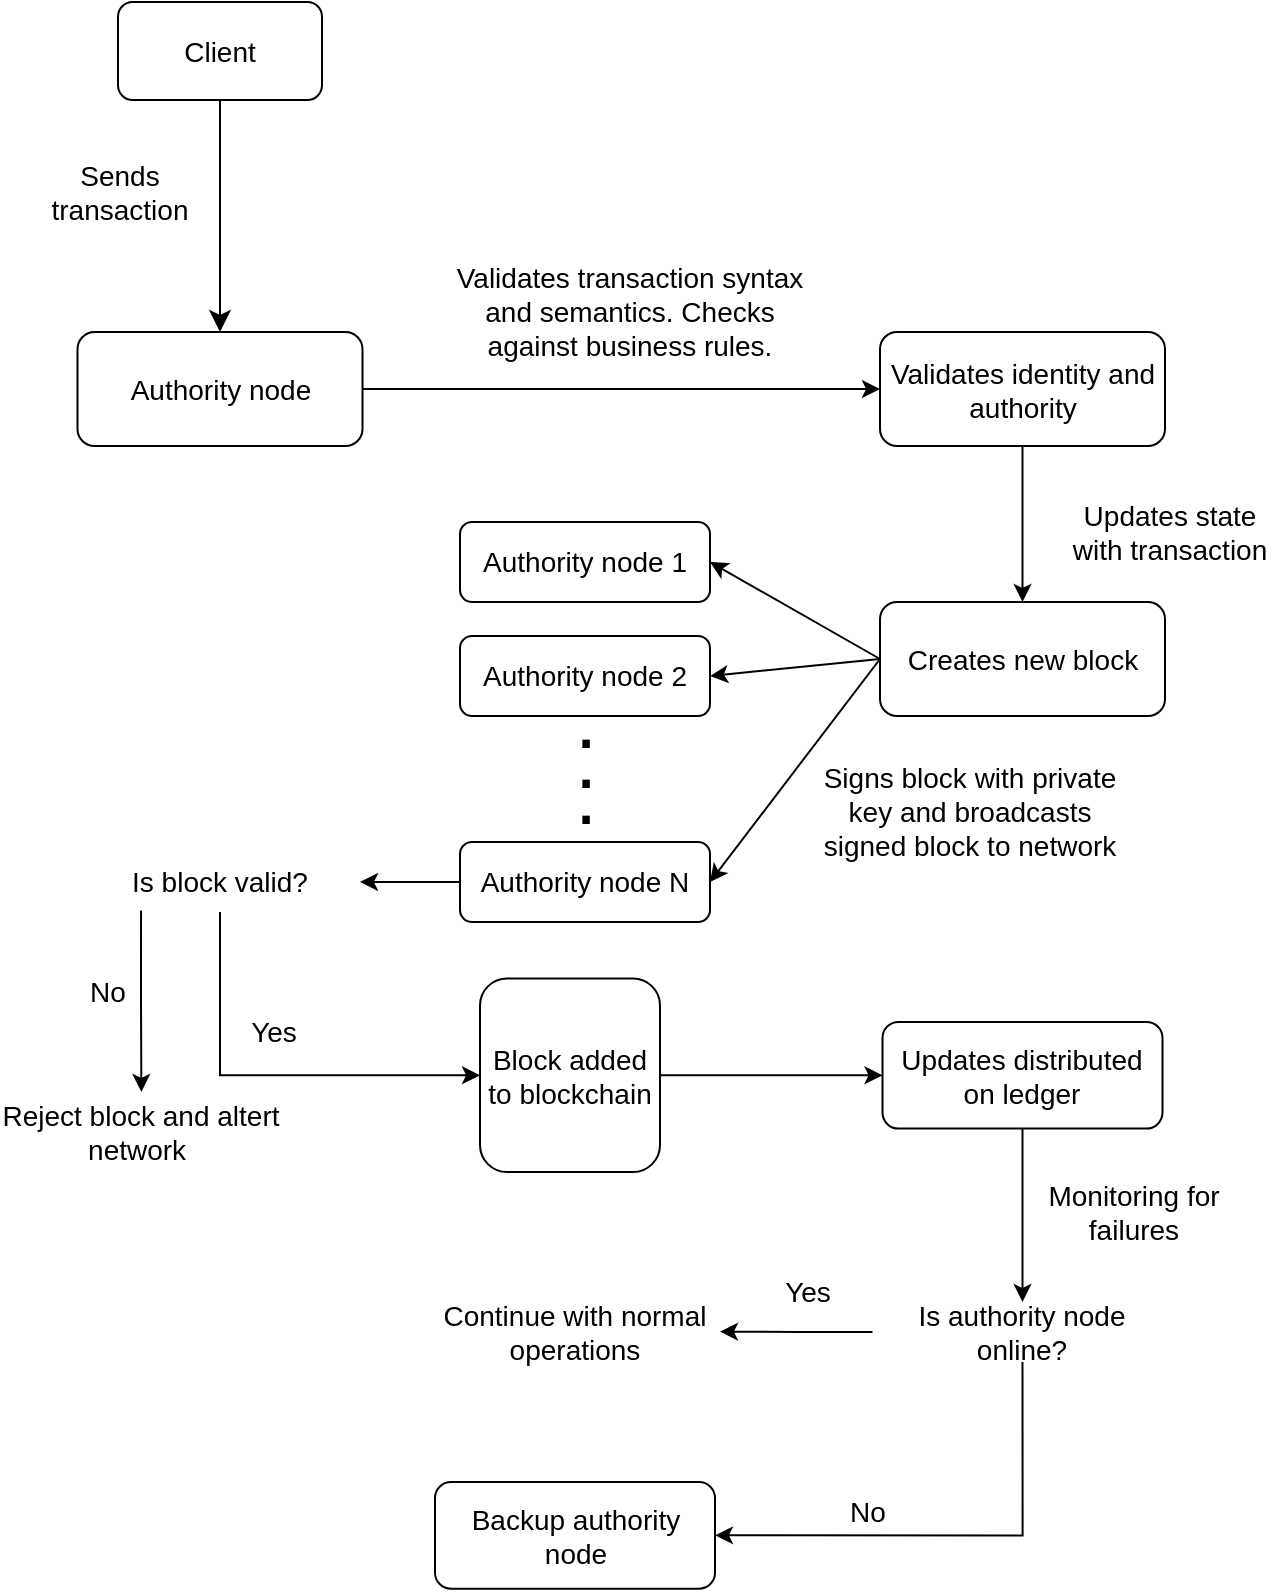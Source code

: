 <mxfile version="24.9.1">
  <diagram name="Página-1" id="JUC5Op8LKVZEDe6p3GAk">
    <mxGraphModel dx="1530" dy="976" grid="1" gridSize="10" guides="1" tooltips="1" connect="1" arrows="1" fold="1" page="1" pageScale="1" pageWidth="827" pageHeight="1169" math="0" shadow="0">
      <root>
        <mxCell id="0" />
        <mxCell id="1" parent="0" />
        <mxCell id="Wsu2dBDzwpKaiLWRd72R-1" style="edgeStyle=none;curved=1;rounded=0;orthogonalLoop=1;jettySize=auto;html=1;exitX=0.5;exitY=1;exitDx=0;exitDy=0;fontSize=12;startSize=8;endSize=8;" edge="1" parent="1" source="Wsu2dBDzwpKaiLWRd72R-2" target="Wsu2dBDzwpKaiLWRd72R-3">
          <mxGeometry relative="1" as="geometry" />
        </mxCell>
        <mxCell id="Wsu2dBDzwpKaiLWRd72R-2" value="&lt;font style=&quot;font-size: 14px;&quot;&gt;Client&lt;/font&gt;" style="rounded=1;whiteSpace=wrap;html=1;" vertex="1" parent="1">
          <mxGeometry x="99" y="20" width="102" height="49" as="geometry" />
        </mxCell>
        <mxCell id="Wsu2dBDzwpKaiLWRd72R-6" style="edgeStyle=orthogonalEdgeStyle;rounded=0;orthogonalLoop=1;jettySize=auto;html=1;exitX=1;exitY=0.5;exitDx=0;exitDy=0;" edge="1" parent="1" source="Wsu2dBDzwpKaiLWRd72R-3" target="Wsu2dBDzwpKaiLWRd72R-5">
          <mxGeometry relative="1" as="geometry" />
        </mxCell>
        <mxCell id="Wsu2dBDzwpKaiLWRd72R-3" value="&lt;font style=&quot;font-size: 14px;&quot;&gt;Authority node&lt;/font&gt;" style="rounded=1;whiteSpace=wrap;html=1;" vertex="1" parent="1">
          <mxGeometry x="78.75" y="185" width="142.5" height="57" as="geometry" />
        </mxCell>
        <mxCell id="Wsu2dBDzwpKaiLWRd72R-4" value="&lt;font&gt;Sends transaction&lt;/font&gt;" style="text;strokeColor=none;fillColor=none;html=1;align=center;verticalAlign=middle;whiteSpace=wrap;rounded=0;fontSize=14;" vertex="1" parent="1">
          <mxGeometry x="50" y="100" width="100" height="30" as="geometry" />
        </mxCell>
        <mxCell id="Wsu2dBDzwpKaiLWRd72R-10" style="edgeStyle=orthogonalEdgeStyle;rounded=0;orthogonalLoop=1;jettySize=auto;html=1;exitX=0.5;exitY=1;exitDx=0;exitDy=0;entryX=0.5;entryY=0;entryDx=0;entryDy=0;" edge="1" parent="1" source="Wsu2dBDzwpKaiLWRd72R-5" target="Wsu2dBDzwpKaiLWRd72R-9">
          <mxGeometry relative="1" as="geometry" />
        </mxCell>
        <mxCell id="Wsu2dBDzwpKaiLWRd72R-5" value="&lt;font style=&quot;font-size: 14px;&quot;&gt;Validates identity and authority&lt;/font&gt;" style="rounded=1;whiteSpace=wrap;html=1;" vertex="1" parent="1">
          <mxGeometry x="480" y="185" width="142.5" height="57" as="geometry" />
        </mxCell>
        <mxCell id="Wsu2dBDzwpKaiLWRd72R-8" value="&lt;font&gt;Validates transaction syntax and semantics. Checks against business rules.&lt;/font&gt;" style="text;strokeColor=none;fillColor=none;html=1;align=center;verticalAlign=middle;whiteSpace=wrap;rounded=0;fontSize=14;" vertex="1" parent="1">
          <mxGeometry x="260" y="160" width="190" height="30" as="geometry" />
        </mxCell>
        <mxCell id="Wsu2dBDzwpKaiLWRd72R-19" style="rounded=0;orthogonalLoop=1;jettySize=auto;html=1;exitX=0;exitY=0.5;exitDx=0;exitDy=0;entryX=1;entryY=0.5;entryDx=0;entryDy=0;" edge="1" parent="1" source="Wsu2dBDzwpKaiLWRd72R-9" target="Wsu2dBDzwpKaiLWRd72R-12">
          <mxGeometry relative="1" as="geometry" />
        </mxCell>
        <mxCell id="Wsu2dBDzwpKaiLWRd72R-20" style="rounded=0;orthogonalLoop=1;jettySize=auto;html=1;exitX=0;exitY=0.5;exitDx=0;exitDy=0;entryX=1;entryY=0.5;entryDx=0;entryDy=0;" edge="1" parent="1" source="Wsu2dBDzwpKaiLWRd72R-9" target="Wsu2dBDzwpKaiLWRd72R-13">
          <mxGeometry relative="1" as="geometry" />
        </mxCell>
        <mxCell id="Wsu2dBDzwpKaiLWRd72R-21" style="rounded=0;orthogonalLoop=1;jettySize=auto;html=1;exitX=0;exitY=0.5;exitDx=0;exitDy=0;entryX=1;entryY=0.5;entryDx=0;entryDy=0;" edge="1" parent="1" source="Wsu2dBDzwpKaiLWRd72R-9" target="Wsu2dBDzwpKaiLWRd72R-14">
          <mxGeometry relative="1" as="geometry" />
        </mxCell>
        <mxCell id="Wsu2dBDzwpKaiLWRd72R-9" value="&lt;font style=&quot;font-size: 14px;&quot;&gt;Creates new block&lt;/font&gt;" style="rounded=1;whiteSpace=wrap;html=1;" vertex="1" parent="1">
          <mxGeometry x="480" y="320" width="142.5" height="57" as="geometry" />
        </mxCell>
        <mxCell id="Wsu2dBDzwpKaiLWRd72R-11" value="&lt;font&gt;Updates state with transaction&lt;/font&gt;" style="text;strokeColor=none;fillColor=none;html=1;align=center;verticalAlign=middle;whiteSpace=wrap;rounded=0;fontSize=14;" vertex="1" parent="1">
          <mxGeometry x="570" y="270" width="110" height="30" as="geometry" />
        </mxCell>
        <mxCell id="Wsu2dBDzwpKaiLWRd72R-12" value="&lt;font style=&quot;font-size: 14px;&quot;&gt;Authority node 1&lt;/font&gt;" style="rounded=1;whiteSpace=wrap;html=1;" vertex="1" parent="1">
          <mxGeometry x="270" y="280" width="125" height="40" as="geometry" />
        </mxCell>
        <mxCell id="Wsu2dBDzwpKaiLWRd72R-13" value="&lt;font style=&quot;font-size: 14px;&quot;&gt;Authority node 2&lt;/font&gt;" style="rounded=1;whiteSpace=wrap;html=1;" vertex="1" parent="1">
          <mxGeometry x="270" y="337" width="125" height="40" as="geometry" />
        </mxCell>
        <mxCell id="Wsu2dBDzwpKaiLWRd72R-30" style="edgeStyle=orthogonalEdgeStyle;rounded=0;orthogonalLoop=1;jettySize=auto;html=1;exitX=0;exitY=0.5;exitDx=0;exitDy=0;" edge="1" parent="1" source="Wsu2dBDzwpKaiLWRd72R-14" target="Wsu2dBDzwpKaiLWRd72R-25">
          <mxGeometry relative="1" as="geometry" />
        </mxCell>
        <mxCell id="Wsu2dBDzwpKaiLWRd72R-14" value="&lt;font style=&quot;font-size: 14px;&quot;&gt;Authority node N&lt;/font&gt;" style="rounded=1;whiteSpace=wrap;html=1;" vertex="1" parent="1">
          <mxGeometry x="270" y="440" width="125" height="40" as="geometry" />
        </mxCell>
        <mxCell id="Wsu2dBDzwpKaiLWRd72R-15" value="&lt;span&gt;.&lt;/span&gt;" style="text;whiteSpace=wrap;html=1;align=center;fontColor=default;fontSize=39;" vertex="1" parent="1">
          <mxGeometry x="308.62" y="350" width="47.75" height="32" as="geometry" />
        </mxCell>
        <mxCell id="Wsu2dBDzwpKaiLWRd72R-16" style="edgeStyle=none;curved=1;rounded=0;orthogonalLoop=1;jettySize=auto;html=1;entryX=0.612;entryY=0.025;entryDx=0;entryDy=0;entryPerimeter=0;fontSize=12;startSize=8;endSize=8;" edge="1" parent="1" source="Wsu2dBDzwpKaiLWRd72R-15" target="Wsu2dBDzwpKaiLWRd72R-15">
          <mxGeometry relative="1" as="geometry" />
        </mxCell>
        <mxCell id="Wsu2dBDzwpKaiLWRd72R-17" value="&lt;span&gt;.&lt;/span&gt;" style="text;whiteSpace=wrap;html=1;align=center;fontColor=default;fontSize=39;" vertex="1" parent="1">
          <mxGeometry x="308.62" y="370" width="47.75" height="32" as="geometry" />
        </mxCell>
        <mxCell id="Wsu2dBDzwpKaiLWRd72R-18" value="&lt;span&gt;.&lt;/span&gt;" style="text;whiteSpace=wrap;html=1;align=center;fontColor=default;fontSize=39;" vertex="1" parent="1">
          <mxGeometry x="308.62" y="388" width="47.75" height="32" as="geometry" />
        </mxCell>
        <mxCell id="Wsu2dBDzwpKaiLWRd72R-22" value="&lt;font&gt;Signs block with private key and broadcasts signed block to network&lt;/font&gt;" style="text;strokeColor=none;fillColor=none;html=1;align=center;verticalAlign=middle;whiteSpace=wrap;rounded=0;fontSize=14;" vertex="1" parent="1">
          <mxGeometry x="450" y="410" width="150" height="30" as="geometry" />
        </mxCell>
        <mxCell id="Wsu2dBDzwpKaiLWRd72R-31" style="edgeStyle=orthogonalEdgeStyle;rounded=0;orthogonalLoop=1;jettySize=auto;html=1;exitX=0.218;exitY=0.977;exitDx=0;exitDy=0;entryX=0.5;entryY=0;entryDx=0;entryDy=0;exitPerimeter=0;" edge="1" parent="1" source="Wsu2dBDzwpKaiLWRd72R-25" target="Wsu2dBDzwpKaiLWRd72R-29">
          <mxGeometry relative="1" as="geometry" />
        </mxCell>
        <mxCell id="Wsu2dBDzwpKaiLWRd72R-33" style="edgeStyle=orthogonalEdgeStyle;rounded=0;orthogonalLoop=1;jettySize=auto;html=1;exitX=0.5;exitY=1;exitDx=0;exitDy=0;entryX=0;entryY=0.5;entryDx=0;entryDy=0;" edge="1" parent="1" source="Wsu2dBDzwpKaiLWRd72R-25" target="Wsu2dBDzwpKaiLWRd72R-26">
          <mxGeometry relative="1" as="geometry" />
        </mxCell>
        <mxCell id="Wsu2dBDzwpKaiLWRd72R-25" value="&lt;div&gt;&lt;span style=&quot;background-color: initial; font-size: 14px;&quot;&gt;Is block valid?&lt;/span&gt;&lt;/div&gt;" style="text;whiteSpace=wrap;html=1;align=center;" vertex="1" parent="1">
          <mxGeometry x="80" y="445.01" width="140" height="29.99" as="geometry" />
        </mxCell>
        <mxCell id="Wsu2dBDzwpKaiLWRd72R-35" style="edgeStyle=orthogonalEdgeStyle;rounded=0;orthogonalLoop=1;jettySize=auto;html=1;exitX=1;exitY=0.5;exitDx=0;exitDy=0;entryX=0;entryY=0.5;entryDx=0;entryDy=0;" edge="1" parent="1" source="Wsu2dBDzwpKaiLWRd72R-26" target="Wsu2dBDzwpKaiLWRd72R-34">
          <mxGeometry relative="1" as="geometry" />
        </mxCell>
        <mxCell id="Wsu2dBDzwpKaiLWRd72R-26" value="Block added to blockchain" style="rounded=1;whiteSpace=wrap;html=1;fontSize=14;" vertex="1" parent="1">
          <mxGeometry x="280" y="508.25" width="90" height="96.75" as="geometry" />
        </mxCell>
        <mxCell id="Wsu2dBDzwpKaiLWRd72R-27" value="&lt;span style=&quot;font-size: 14px;&quot;&gt;Yes&lt;/span&gt;" style="text;whiteSpace=wrap;html=1;align=center;fontColor=default;" vertex="1" parent="1">
          <mxGeometry x="153.25" y="520" width="47.75" height="32" as="geometry" />
        </mxCell>
        <mxCell id="Wsu2dBDzwpKaiLWRd72R-28" value="&lt;span style=&quot;font-size: 14px;&quot;&gt;No&lt;/span&gt;" style="text;whiteSpace=wrap;html=1;align=center;fontColor=default;" vertex="1" parent="1">
          <mxGeometry x="70" y="500" width="47.75" height="32" as="geometry" />
        </mxCell>
        <mxCell id="Wsu2dBDzwpKaiLWRd72R-29" value="&lt;span style=&quot;font-size: 14px;&quot;&gt;Reject block and altert network&amp;nbsp;&lt;/span&gt;" style="text;whiteSpace=wrap;html=1;align=center;fontColor=default;verticalAlign=middle;" vertex="1" parent="1">
          <mxGeometry x="40" y="565" width="141.38" height="40" as="geometry" />
        </mxCell>
        <mxCell id="Wsu2dBDzwpKaiLWRd72R-37" style="edgeStyle=orthogonalEdgeStyle;rounded=0;orthogonalLoop=1;jettySize=auto;html=1;exitX=0.5;exitY=1;exitDx=0;exitDy=0;entryX=0.5;entryY=0;entryDx=0;entryDy=0;" edge="1" parent="1" source="Wsu2dBDzwpKaiLWRd72R-34" target="Wsu2dBDzwpKaiLWRd72R-36">
          <mxGeometry relative="1" as="geometry">
            <mxPoint x="551" y="660" as="targetPoint" />
          </mxGeometry>
        </mxCell>
        <mxCell id="Wsu2dBDzwpKaiLWRd72R-34" value="&lt;span style=&quot;font-size: 14px;&quot;&gt;Updates distributed on ledger&lt;/span&gt;" style="rounded=1;whiteSpace=wrap;html=1;" vertex="1" parent="1">
          <mxGeometry x="481.25" y="529.94" width="140" height="53.37" as="geometry" />
        </mxCell>
        <mxCell id="Wsu2dBDzwpKaiLWRd72R-39" style="edgeStyle=orthogonalEdgeStyle;rounded=0;orthogonalLoop=1;jettySize=auto;html=1;exitX=0;exitY=0.5;exitDx=0;exitDy=0;" edge="1" parent="1" source="Wsu2dBDzwpKaiLWRd72R-36">
          <mxGeometry relative="1" as="geometry">
            <mxPoint x="400" y="684.789" as="targetPoint" />
          </mxGeometry>
        </mxCell>
        <mxCell id="Wsu2dBDzwpKaiLWRd72R-43" style="edgeStyle=orthogonalEdgeStyle;rounded=0;orthogonalLoop=1;jettySize=auto;html=1;exitX=0.5;exitY=1;exitDx=0;exitDy=0;entryX=1;entryY=0.5;entryDx=0;entryDy=0;" edge="1" parent="1" source="Wsu2dBDzwpKaiLWRd72R-36" target="Wsu2dBDzwpKaiLWRd72R-42">
          <mxGeometry relative="1" as="geometry" />
        </mxCell>
        <mxCell id="Wsu2dBDzwpKaiLWRd72R-36" value="&lt;font&gt;Is authority node online?&lt;/font&gt;" style="text;strokeColor=none;fillColor=none;html=1;align=center;verticalAlign=middle;whiteSpace=wrap;rounded=0;fontSize=14;" vertex="1" parent="1">
          <mxGeometry x="476.25" y="670" width="150" height="30" as="geometry" />
        </mxCell>
        <mxCell id="Wsu2dBDzwpKaiLWRd72R-38" value="&lt;span style=&quot;font-size: 14px;&quot;&gt;Monitoring for failures&lt;/span&gt;" style="text;whiteSpace=wrap;html=1;align=center;fontColor=default;verticalAlign=middle;" vertex="1" parent="1">
          <mxGeometry x="554.31" y="605" width="105.69" height="40" as="geometry" />
        </mxCell>
        <mxCell id="Wsu2dBDzwpKaiLWRd72R-40" value="&lt;span style=&quot;font-size: 14px;&quot;&gt;Continue with normal operations&lt;/span&gt;" style="text;whiteSpace=wrap;html=1;align=center;fontColor=default;verticalAlign=middle;" vertex="1" parent="1">
          <mxGeometry x="260" y="665" width="135" height="40" as="geometry" />
        </mxCell>
        <mxCell id="Wsu2dBDzwpKaiLWRd72R-41" value="&lt;span style=&quot;font-size: 14px;&quot;&gt;Yes&lt;/span&gt;" style="text;whiteSpace=wrap;html=1;align=center;fontColor=default;" vertex="1" parent="1">
          <mxGeometry x="420" y="650" width="47.75" height="32" as="geometry" />
        </mxCell>
        <mxCell id="Wsu2dBDzwpKaiLWRd72R-42" value="&lt;span style=&quot;font-size: 14px;&quot;&gt;Backup authority node&lt;/span&gt;" style="rounded=1;whiteSpace=wrap;html=1;" vertex="1" parent="1">
          <mxGeometry x="257.5" y="760" width="140" height="53.37" as="geometry" />
        </mxCell>
        <mxCell id="Wsu2dBDzwpKaiLWRd72R-44" value="&lt;span style=&quot;font-size: 14px;&quot;&gt;No&lt;/span&gt;" style="text;whiteSpace=wrap;html=1;align=center;fontColor=default;" vertex="1" parent="1">
          <mxGeometry x="450" y="760" width="47.75" height="32" as="geometry" />
        </mxCell>
      </root>
    </mxGraphModel>
  </diagram>
</mxfile>
